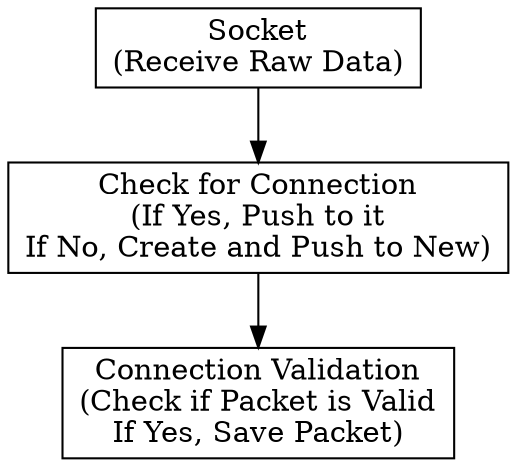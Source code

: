 digraph DataReceivingProcess {
  Socket [label="Socket\n(Receive Raw Data)", shape="box"];
  CheckForConnection [label="Check for Connection\n(If Yes, Push to it\nIf No, Create and Push to New)", shape="box"];
  ConnectionValidation [label="Connection Validation\n(Check if Packet is Valid\nIf Yes, Save Packet)", shape="box"];

  Socket -> CheckForConnection -> ConnectionValidation;
}
